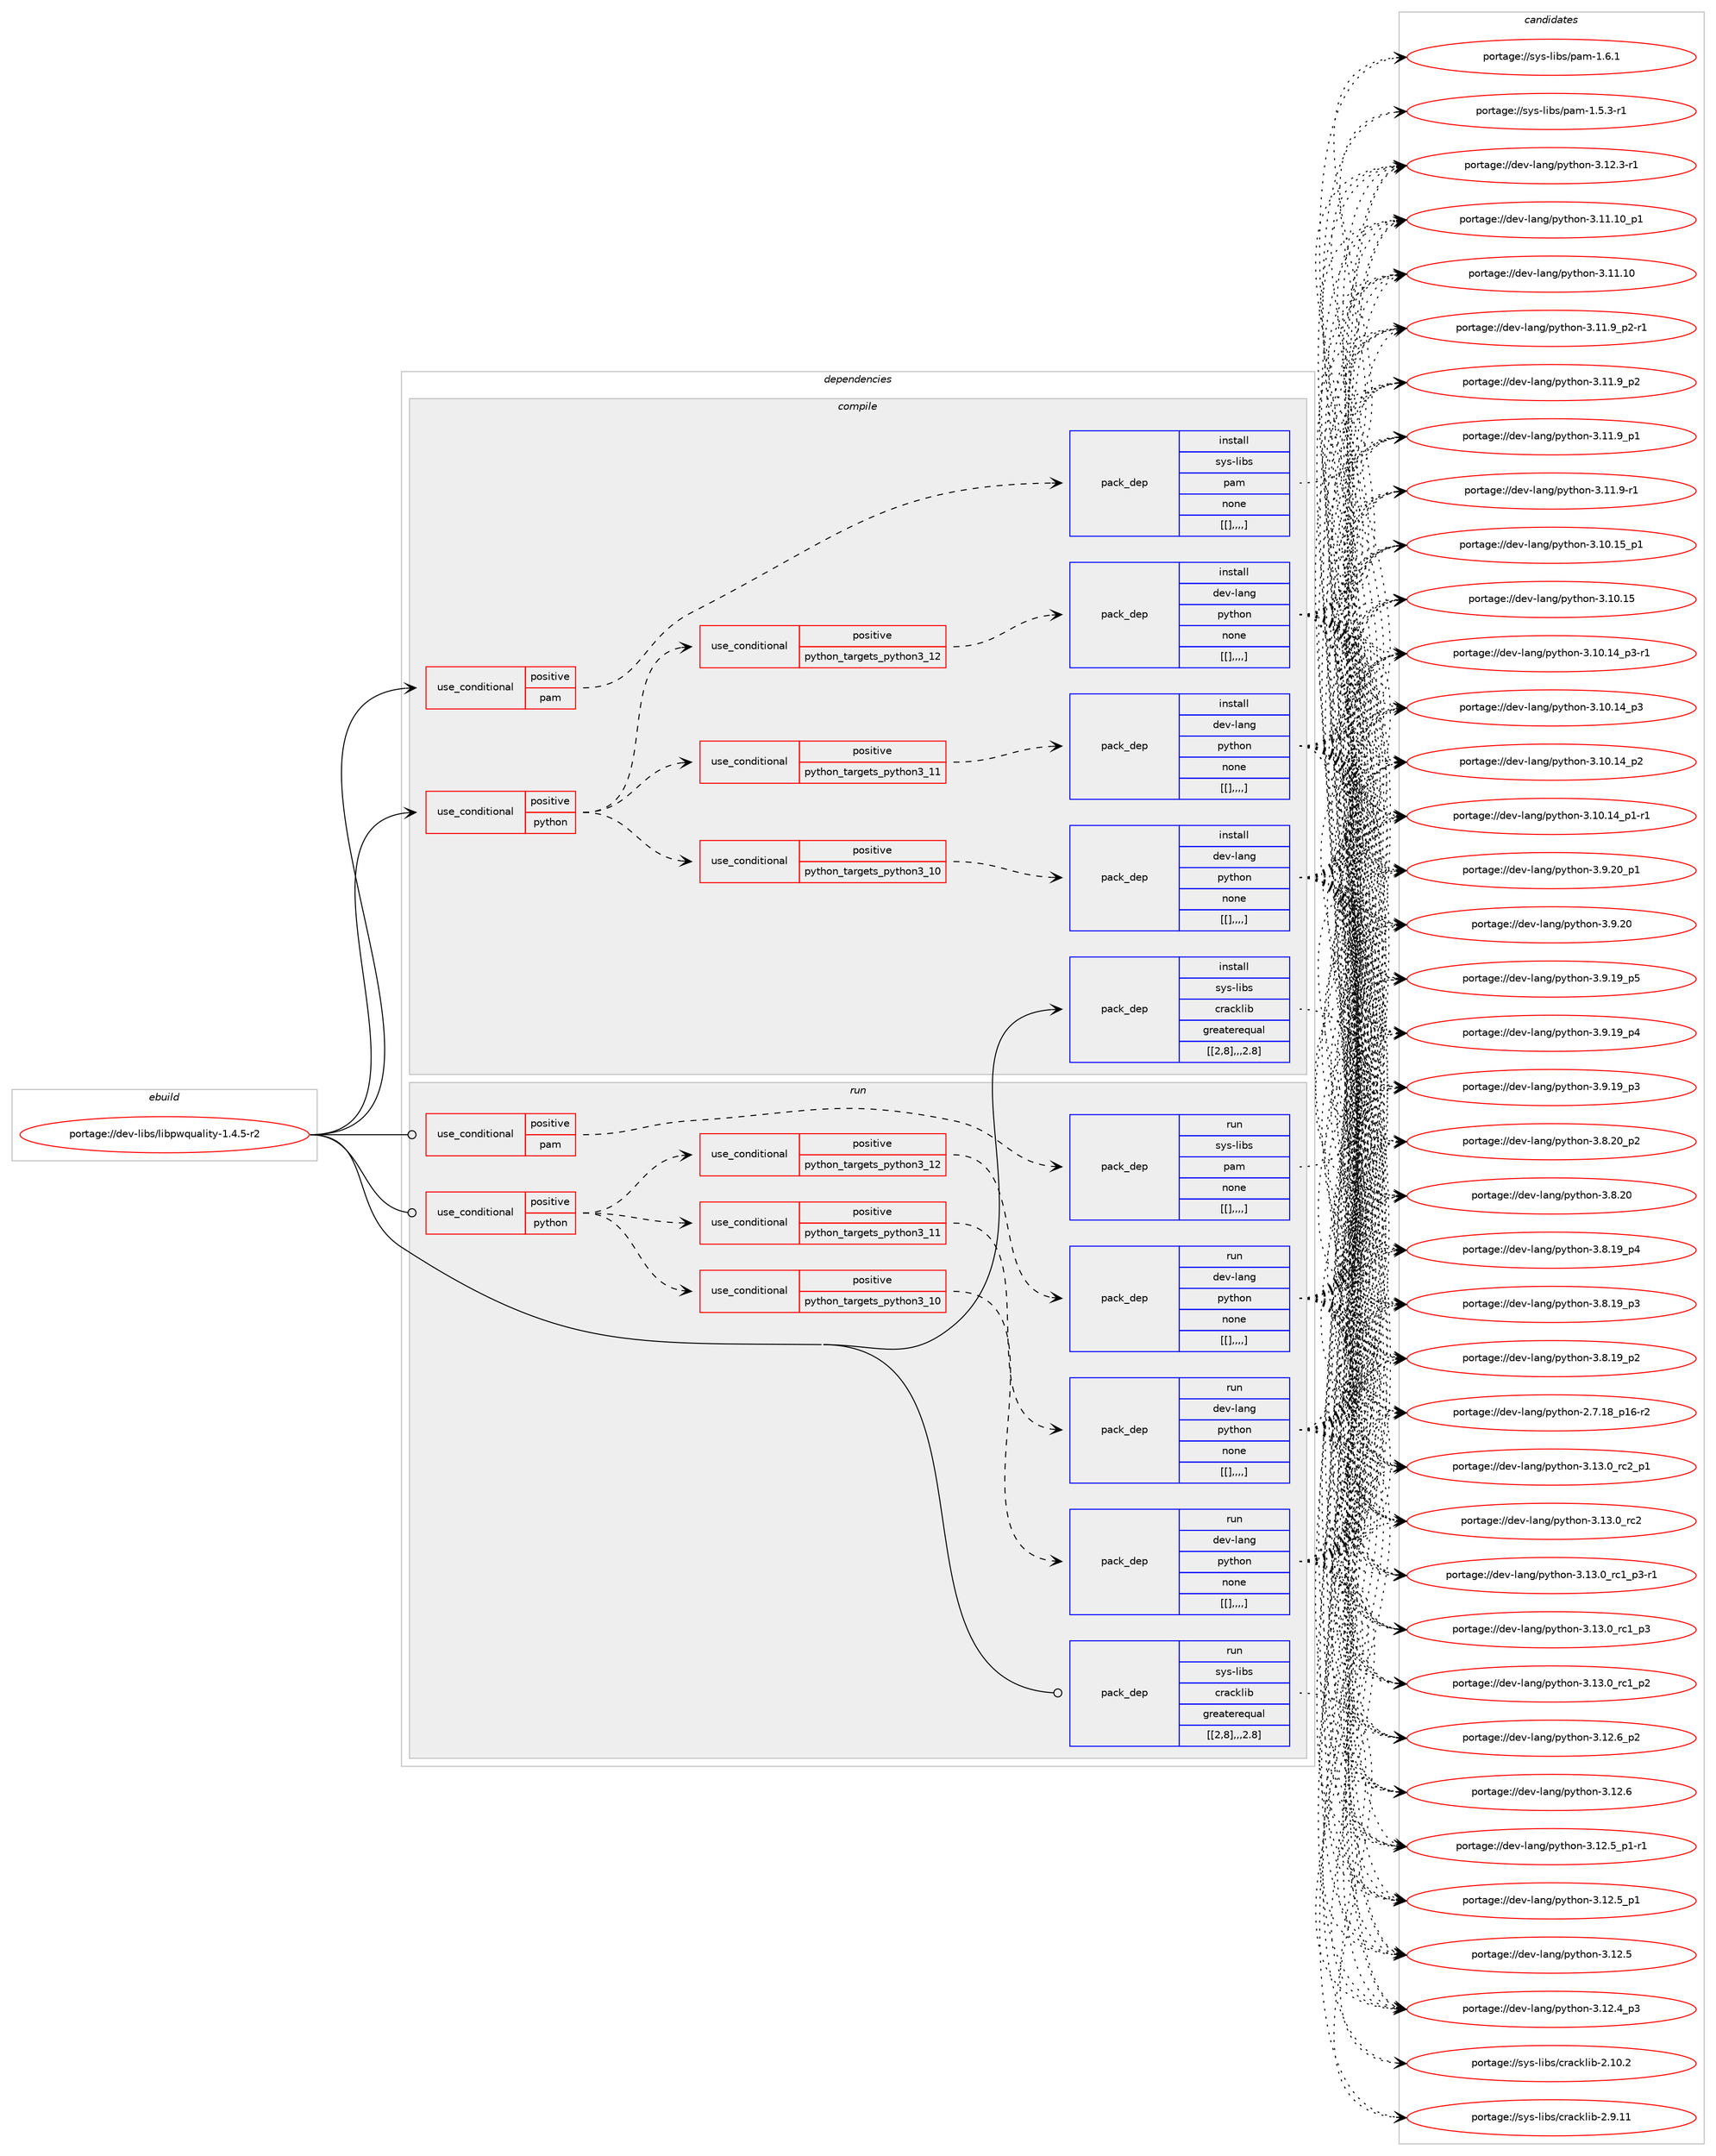 digraph prolog {

# *************
# Graph options
# *************

newrank=true;
concentrate=true;
compound=true;
graph [rankdir=LR,fontname=Helvetica,fontsize=10,ranksep=1.5];#, ranksep=2.5, nodesep=0.2];
edge  [arrowhead=vee];
node  [fontname=Helvetica,fontsize=10];

# **********
# The ebuild
# **********

subgraph cluster_leftcol {
color=gray;
label=<<i>ebuild</i>>;
id [label="portage://dev-libs/libpwquality-1.4.5-r2", color=red, width=4, href="../dev-libs/libpwquality-1.4.5-r2.svg"];
}

# ****************
# The dependencies
# ****************

subgraph cluster_midcol {
color=gray;
label=<<i>dependencies</i>>;
subgraph cluster_compile {
fillcolor="#eeeeee";
style=filled;
label=<<i>compile</i>>;
subgraph cond27988 {
dependency112258 [label=<<TABLE BORDER="0" CELLBORDER="1" CELLSPACING="0" CELLPADDING="4"><TR><TD ROWSPAN="3" CELLPADDING="10">use_conditional</TD></TR><TR><TD>positive</TD></TR><TR><TD>pam</TD></TR></TABLE>>, shape=none, color=red];
subgraph pack83110 {
dependency112259 [label=<<TABLE BORDER="0" CELLBORDER="1" CELLSPACING="0" CELLPADDING="4" WIDTH="220"><TR><TD ROWSPAN="6" CELLPADDING="30">pack_dep</TD></TR><TR><TD WIDTH="110">install</TD></TR><TR><TD>sys-libs</TD></TR><TR><TD>pam</TD></TR><TR><TD>none</TD></TR><TR><TD>[[],,,,]</TD></TR></TABLE>>, shape=none, color=blue];
}
dependency112258:e -> dependency112259:w [weight=20,style="dashed",arrowhead="vee"];
}
id:e -> dependency112258:w [weight=20,style="solid",arrowhead="vee"];
subgraph cond27989 {
dependency112260 [label=<<TABLE BORDER="0" CELLBORDER="1" CELLSPACING="0" CELLPADDING="4"><TR><TD ROWSPAN="3" CELLPADDING="10">use_conditional</TD></TR><TR><TD>positive</TD></TR><TR><TD>python</TD></TR></TABLE>>, shape=none, color=red];
subgraph cond27990 {
dependency112261 [label=<<TABLE BORDER="0" CELLBORDER="1" CELLSPACING="0" CELLPADDING="4"><TR><TD ROWSPAN="3" CELLPADDING="10">use_conditional</TD></TR><TR><TD>positive</TD></TR><TR><TD>python_targets_python3_10</TD></TR></TABLE>>, shape=none, color=red];
subgraph pack83111 {
dependency112262 [label=<<TABLE BORDER="0" CELLBORDER="1" CELLSPACING="0" CELLPADDING="4" WIDTH="220"><TR><TD ROWSPAN="6" CELLPADDING="30">pack_dep</TD></TR><TR><TD WIDTH="110">install</TD></TR><TR><TD>dev-lang</TD></TR><TR><TD>python</TD></TR><TR><TD>none</TD></TR><TR><TD>[[],,,,]</TD></TR></TABLE>>, shape=none, color=blue];
}
dependency112261:e -> dependency112262:w [weight=20,style="dashed",arrowhead="vee"];
}
dependency112260:e -> dependency112261:w [weight=20,style="dashed",arrowhead="vee"];
subgraph cond27991 {
dependency112263 [label=<<TABLE BORDER="0" CELLBORDER="1" CELLSPACING="0" CELLPADDING="4"><TR><TD ROWSPAN="3" CELLPADDING="10">use_conditional</TD></TR><TR><TD>positive</TD></TR><TR><TD>python_targets_python3_11</TD></TR></TABLE>>, shape=none, color=red];
subgraph pack83112 {
dependency112264 [label=<<TABLE BORDER="0" CELLBORDER="1" CELLSPACING="0" CELLPADDING="4" WIDTH="220"><TR><TD ROWSPAN="6" CELLPADDING="30">pack_dep</TD></TR><TR><TD WIDTH="110">install</TD></TR><TR><TD>dev-lang</TD></TR><TR><TD>python</TD></TR><TR><TD>none</TD></TR><TR><TD>[[],,,,]</TD></TR></TABLE>>, shape=none, color=blue];
}
dependency112263:e -> dependency112264:w [weight=20,style="dashed",arrowhead="vee"];
}
dependency112260:e -> dependency112263:w [weight=20,style="dashed",arrowhead="vee"];
subgraph cond27992 {
dependency112265 [label=<<TABLE BORDER="0" CELLBORDER="1" CELLSPACING="0" CELLPADDING="4"><TR><TD ROWSPAN="3" CELLPADDING="10">use_conditional</TD></TR><TR><TD>positive</TD></TR><TR><TD>python_targets_python3_12</TD></TR></TABLE>>, shape=none, color=red];
subgraph pack83113 {
dependency112266 [label=<<TABLE BORDER="0" CELLBORDER="1" CELLSPACING="0" CELLPADDING="4" WIDTH="220"><TR><TD ROWSPAN="6" CELLPADDING="30">pack_dep</TD></TR><TR><TD WIDTH="110">install</TD></TR><TR><TD>dev-lang</TD></TR><TR><TD>python</TD></TR><TR><TD>none</TD></TR><TR><TD>[[],,,,]</TD></TR></TABLE>>, shape=none, color=blue];
}
dependency112265:e -> dependency112266:w [weight=20,style="dashed",arrowhead="vee"];
}
dependency112260:e -> dependency112265:w [weight=20,style="dashed",arrowhead="vee"];
}
id:e -> dependency112260:w [weight=20,style="solid",arrowhead="vee"];
subgraph pack83114 {
dependency112267 [label=<<TABLE BORDER="0" CELLBORDER="1" CELLSPACING="0" CELLPADDING="4" WIDTH="220"><TR><TD ROWSPAN="6" CELLPADDING="30">pack_dep</TD></TR><TR><TD WIDTH="110">install</TD></TR><TR><TD>sys-libs</TD></TR><TR><TD>cracklib</TD></TR><TR><TD>greaterequal</TD></TR><TR><TD>[[2,8],,,2.8]</TD></TR></TABLE>>, shape=none, color=blue];
}
id:e -> dependency112267:w [weight=20,style="solid",arrowhead="vee"];
}
subgraph cluster_compileandrun {
fillcolor="#eeeeee";
style=filled;
label=<<i>compile and run</i>>;
}
subgraph cluster_run {
fillcolor="#eeeeee";
style=filled;
label=<<i>run</i>>;
subgraph cond27993 {
dependency112268 [label=<<TABLE BORDER="0" CELLBORDER="1" CELLSPACING="0" CELLPADDING="4"><TR><TD ROWSPAN="3" CELLPADDING="10">use_conditional</TD></TR><TR><TD>positive</TD></TR><TR><TD>pam</TD></TR></TABLE>>, shape=none, color=red];
subgraph pack83115 {
dependency112269 [label=<<TABLE BORDER="0" CELLBORDER="1" CELLSPACING="0" CELLPADDING="4" WIDTH="220"><TR><TD ROWSPAN="6" CELLPADDING="30">pack_dep</TD></TR><TR><TD WIDTH="110">run</TD></TR><TR><TD>sys-libs</TD></TR><TR><TD>pam</TD></TR><TR><TD>none</TD></TR><TR><TD>[[],,,,]</TD></TR></TABLE>>, shape=none, color=blue];
}
dependency112268:e -> dependency112269:w [weight=20,style="dashed",arrowhead="vee"];
}
id:e -> dependency112268:w [weight=20,style="solid",arrowhead="odot"];
subgraph cond27994 {
dependency112270 [label=<<TABLE BORDER="0" CELLBORDER="1" CELLSPACING="0" CELLPADDING="4"><TR><TD ROWSPAN="3" CELLPADDING="10">use_conditional</TD></TR><TR><TD>positive</TD></TR><TR><TD>python</TD></TR></TABLE>>, shape=none, color=red];
subgraph cond27995 {
dependency112271 [label=<<TABLE BORDER="0" CELLBORDER="1" CELLSPACING="0" CELLPADDING="4"><TR><TD ROWSPAN="3" CELLPADDING="10">use_conditional</TD></TR><TR><TD>positive</TD></TR><TR><TD>python_targets_python3_10</TD></TR></TABLE>>, shape=none, color=red];
subgraph pack83116 {
dependency112272 [label=<<TABLE BORDER="0" CELLBORDER="1" CELLSPACING="0" CELLPADDING="4" WIDTH="220"><TR><TD ROWSPAN="6" CELLPADDING="30">pack_dep</TD></TR><TR><TD WIDTH="110">run</TD></TR><TR><TD>dev-lang</TD></TR><TR><TD>python</TD></TR><TR><TD>none</TD></TR><TR><TD>[[],,,,]</TD></TR></TABLE>>, shape=none, color=blue];
}
dependency112271:e -> dependency112272:w [weight=20,style="dashed",arrowhead="vee"];
}
dependency112270:e -> dependency112271:w [weight=20,style="dashed",arrowhead="vee"];
subgraph cond27996 {
dependency112273 [label=<<TABLE BORDER="0" CELLBORDER="1" CELLSPACING="0" CELLPADDING="4"><TR><TD ROWSPAN="3" CELLPADDING="10">use_conditional</TD></TR><TR><TD>positive</TD></TR><TR><TD>python_targets_python3_11</TD></TR></TABLE>>, shape=none, color=red];
subgraph pack83117 {
dependency112274 [label=<<TABLE BORDER="0" CELLBORDER="1" CELLSPACING="0" CELLPADDING="4" WIDTH="220"><TR><TD ROWSPAN="6" CELLPADDING="30">pack_dep</TD></TR><TR><TD WIDTH="110">run</TD></TR><TR><TD>dev-lang</TD></TR><TR><TD>python</TD></TR><TR><TD>none</TD></TR><TR><TD>[[],,,,]</TD></TR></TABLE>>, shape=none, color=blue];
}
dependency112273:e -> dependency112274:w [weight=20,style="dashed",arrowhead="vee"];
}
dependency112270:e -> dependency112273:w [weight=20,style="dashed",arrowhead="vee"];
subgraph cond27997 {
dependency112275 [label=<<TABLE BORDER="0" CELLBORDER="1" CELLSPACING="0" CELLPADDING="4"><TR><TD ROWSPAN="3" CELLPADDING="10">use_conditional</TD></TR><TR><TD>positive</TD></TR><TR><TD>python_targets_python3_12</TD></TR></TABLE>>, shape=none, color=red];
subgraph pack83118 {
dependency112276 [label=<<TABLE BORDER="0" CELLBORDER="1" CELLSPACING="0" CELLPADDING="4" WIDTH="220"><TR><TD ROWSPAN="6" CELLPADDING="30">pack_dep</TD></TR><TR><TD WIDTH="110">run</TD></TR><TR><TD>dev-lang</TD></TR><TR><TD>python</TD></TR><TR><TD>none</TD></TR><TR><TD>[[],,,,]</TD></TR></TABLE>>, shape=none, color=blue];
}
dependency112275:e -> dependency112276:w [weight=20,style="dashed",arrowhead="vee"];
}
dependency112270:e -> dependency112275:w [weight=20,style="dashed",arrowhead="vee"];
}
id:e -> dependency112270:w [weight=20,style="solid",arrowhead="odot"];
subgraph pack83119 {
dependency112277 [label=<<TABLE BORDER="0" CELLBORDER="1" CELLSPACING="0" CELLPADDING="4" WIDTH="220"><TR><TD ROWSPAN="6" CELLPADDING="30">pack_dep</TD></TR><TR><TD WIDTH="110">run</TD></TR><TR><TD>sys-libs</TD></TR><TR><TD>cracklib</TD></TR><TR><TD>greaterequal</TD></TR><TR><TD>[[2,8],,,2.8]</TD></TR></TABLE>>, shape=none, color=blue];
}
id:e -> dependency112277:w [weight=20,style="solid",arrowhead="odot"];
}
}

# **************
# The candidates
# **************

subgraph cluster_choices {
rank=same;
color=gray;
label=<<i>candidates</i>>;

subgraph choice83110 {
color=black;
nodesep=1;
choice11512111545108105981154711297109454946544649 [label="portage://sys-libs/pam-1.6.1", color=red, width=4,href="../sys-libs/pam-1.6.1.svg"];
choice115121115451081059811547112971094549465346514511449 [label="portage://sys-libs/pam-1.5.3-r1", color=red, width=4,href="../sys-libs/pam-1.5.3-r1.svg"];
dependency112259:e -> choice11512111545108105981154711297109454946544649:w [style=dotted,weight="100"];
dependency112259:e -> choice115121115451081059811547112971094549465346514511449:w [style=dotted,weight="100"];
}
subgraph choice83111 {
color=black;
nodesep=1;
choice100101118451089711010347112121116104111110455146495146489511499509511249 [label="portage://dev-lang/python-3.13.0_rc2_p1", color=red, width=4,href="../dev-lang/python-3.13.0_rc2_p1.svg"];
choice10010111845108971101034711212111610411111045514649514648951149950 [label="portage://dev-lang/python-3.13.0_rc2", color=red, width=4,href="../dev-lang/python-3.13.0_rc2.svg"];
choice1001011184510897110103471121211161041111104551464951464895114994995112514511449 [label="portage://dev-lang/python-3.13.0_rc1_p3-r1", color=red, width=4,href="../dev-lang/python-3.13.0_rc1_p3-r1.svg"];
choice100101118451089711010347112121116104111110455146495146489511499499511251 [label="portage://dev-lang/python-3.13.0_rc1_p3", color=red, width=4,href="../dev-lang/python-3.13.0_rc1_p3.svg"];
choice100101118451089711010347112121116104111110455146495146489511499499511250 [label="portage://dev-lang/python-3.13.0_rc1_p2", color=red, width=4,href="../dev-lang/python-3.13.0_rc1_p2.svg"];
choice100101118451089711010347112121116104111110455146495046549511250 [label="portage://dev-lang/python-3.12.6_p2", color=red, width=4,href="../dev-lang/python-3.12.6_p2.svg"];
choice10010111845108971101034711212111610411111045514649504654 [label="portage://dev-lang/python-3.12.6", color=red, width=4,href="../dev-lang/python-3.12.6.svg"];
choice1001011184510897110103471121211161041111104551464950465395112494511449 [label="portage://dev-lang/python-3.12.5_p1-r1", color=red, width=4,href="../dev-lang/python-3.12.5_p1-r1.svg"];
choice100101118451089711010347112121116104111110455146495046539511249 [label="portage://dev-lang/python-3.12.5_p1", color=red, width=4,href="../dev-lang/python-3.12.5_p1.svg"];
choice10010111845108971101034711212111610411111045514649504653 [label="portage://dev-lang/python-3.12.5", color=red, width=4,href="../dev-lang/python-3.12.5.svg"];
choice100101118451089711010347112121116104111110455146495046529511251 [label="portage://dev-lang/python-3.12.4_p3", color=red, width=4,href="../dev-lang/python-3.12.4_p3.svg"];
choice100101118451089711010347112121116104111110455146495046514511449 [label="portage://dev-lang/python-3.12.3-r1", color=red, width=4,href="../dev-lang/python-3.12.3-r1.svg"];
choice10010111845108971101034711212111610411111045514649494649489511249 [label="portage://dev-lang/python-3.11.10_p1", color=red, width=4,href="../dev-lang/python-3.11.10_p1.svg"];
choice1001011184510897110103471121211161041111104551464949464948 [label="portage://dev-lang/python-3.11.10", color=red, width=4,href="../dev-lang/python-3.11.10.svg"];
choice1001011184510897110103471121211161041111104551464949465795112504511449 [label="portage://dev-lang/python-3.11.9_p2-r1", color=red, width=4,href="../dev-lang/python-3.11.9_p2-r1.svg"];
choice100101118451089711010347112121116104111110455146494946579511250 [label="portage://dev-lang/python-3.11.9_p2", color=red, width=4,href="../dev-lang/python-3.11.9_p2.svg"];
choice100101118451089711010347112121116104111110455146494946579511249 [label="portage://dev-lang/python-3.11.9_p1", color=red, width=4,href="../dev-lang/python-3.11.9_p1.svg"];
choice100101118451089711010347112121116104111110455146494946574511449 [label="portage://dev-lang/python-3.11.9-r1", color=red, width=4,href="../dev-lang/python-3.11.9-r1.svg"];
choice10010111845108971101034711212111610411111045514649484649539511249 [label="portage://dev-lang/python-3.10.15_p1", color=red, width=4,href="../dev-lang/python-3.10.15_p1.svg"];
choice1001011184510897110103471121211161041111104551464948464953 [label="portage://dev-lang/python-3.10.15", color=red, width=4,href="../dev-lang/python-3.10.15.svg"];
choice100101118451089711010347112121116104111110455146494846495295112514511449 [label="portage://dev-lang/python-3.10.14_p3-r1", color=red, width=4,href="../dev-lang/python-3.10.14_p3-r1.svg"];
choice10010111845108971101034711212111610411111045514649484649529511251 [label="portage://dev-lang/python-3.10.14_p3", color=red, width=4,href="../dev-lang/python-3.10.14_p3.svg"];
choice10010111845108971101034711212111610411111045514649484649529511250 [label="portage://dev-lang/python-3.10.14_p2", color=red, width=4,href="../dev-lang/python-3.10.14_p2.svg"];
choice100101118451089711010347112121116104111110455146494846495295112494511449 [label="portage://dev-lang/python-3.10.14_p1-r1", color=red, width=4,href="../dev-lang/python-3.10.14_p1-r1.svg"];
choice100101118451089711010347112121116104111110455146574650489511249 [label="portage://dev-lang/python-3.9.20_p1", color=red, width=4,href="../dev-lang/python-3.9.20_p1.svg"];
choice10010111845108971101034711212111610411111045514657465048 [label="portage://dev-lang/python-3.9.20", color=red, width=4,href="../dev-lang/python-3.9.20.svg"];
choice100101118451089711010347112121116104111110455146574649579511253 [label="portage://dev-lang/python-3.9.19_p5", color=red, width=4,href="../dev-lang/python-3.9.19_p5.svg"];
choice100101118451089711010347112121116104111110455146574649579511252 [label="portage://dev-lang/python-3.9.19_p4", color=red, width=4,href="../dev-lang/python-3.9.19_p4.svg"];
choice100101118451089711010347112121116104111110455146574649579511251 [label="portage://dev-lang/python-3.9.19_p3", color=red, width=4,href="../dev-lang/python-3.9.19_p3.svg"];
choice100101118451089711010347112121116104111110455146564650489511250 [label="portage://dev-lang/python-3.8.20_p2", color=red, width=4,href="../dev-lang/python-3.8.20_p2.svg"];
choice10010111845108971101034711212111610411111045514656465048 [label="portage://dev-lang/python-3.8.20", color=red, width=4,href="../dev-lang/python-3.8.20.svg"];
choice100101118451089711010347112121116104111110455146564649579511252 [label="portage://dev-lang/python-3.8.19_p4", color=red, width=4,href="../dev-lang/python-3.8.19_p4.svg"];
choice100101118451089711010347112121116104111110455146564649579511251 [label="portage://dev-lang/python-3.8.19_p3", color=red, width=4,href="../dev-lang/python-3.8.19_p3.svg"];
choice100101118451089711010347112121116104111110455146564649579511250 [label="portage://dev-lang/python-3.8.19_p2", color=red, width=4,href="../dev-lang/python-3.8.19_p2.svg"];
choice100101118451089711010347112121116104111110455046554649569511249544511450 [label="portage://dev-lang/python-2.7.18_p16-r2", color=red, width=4,href="../dev-lang/python-2.7.18_p16-r2.svg"];
dependency112262:e -> choice100101118451089711010347112121116104111110455146495146489511499509511249:w [style=dotted,weight="100"];
dependency112262:e -> choice10010111845108971101034711212111610411111045514649514648951149950:w [style=dotted,weight="100"];
dependency112262:e -> choice1001011184510897110103471121211161041111104551464951464895114994995112514511449:w [style=dotted,weight="100"];
dependency112262:e -> choice100101118451089711010347112121116104111110455146495146489511499499511251:w [style=dotted,weight="100"];
dependency112262:e -> choice100101118451089711010347112121116104111110455146495146489511499499511250:w [style=dotted,weight="100"];
dependency112262:e -> choice100101118451089711010347112121116104111110455146495046549511250:w [style=dotted,weight="100"];
dependency112262:e -> choice10010111845108971101034711212111610411111045514649504654:w [style=dotted,weight="100"];
dependency112262:e -> choice1001011184510897110103471121211161041111104551464950465395112494511449:w [style=dotted,weight="100"];
dependency112262:e -> choice100101118451089711010347112121116104111110455146495046539511249:w [style=dotted,weight="100"];
dependency112262:e -> choice10010111845108971101034711212111610411111045514649504653:w [style=dotted,weight="100"];
dependency112262:e -> choice100101118451089711010347112121116104111110455146495046529511251:w [style=dotted,weight="100"];
dependency112262:e -> choice100101118451089711010347112121116104111110455146495046514511449:w [style=dotted,weight="100"];
dependency112262:e -> choice10010111845108971101034711212111610411111045514649494649489511249:w [style=dotted,weight="100"];
dependency112262:e -> choice1001011184510897110103471121211161041111104551464949464948:w [style=dotted,weight="100"];
dependency112262:e -> choice1001011184510897110103471121211161041111104551464949465795112504511449:w [style=dotted,weight="100"];
dependency112262:e -> choice100101118451089711010347112121116104111110455146494946579511250:w [style=dotted,weight="100"];
dependency112262:e -> choice100101118451089711010347112121116104111110455146494946579511249:w [style=dotted,weight="100"];
dependency112262:e -> choice100101118451089711010347112121116104111110455146494946574511449:w [style=dotted,weight="100"];
dependency112262:e -> choice10010111845108971101034711212111610411111045514649484649539511249:w [style=dotted,weight="100"];
dependency112262:e -> choice1001011184510897110103471121211161041111104551464948464953:w [style=dotted,weight="100"];
dependency112262:e -> choice100101118451089711010347112121116104111110455146494846495295112514511449:w [style=dotted,weight="100"];
dependency112262:e -> choice10010111845108971101034711212111610411111045514649484649529511251:w [style=dotted,weight="100"];
dependency112262:e -> choice10010111845108971101034711212111610411111045514649484649529511250:w [style=dotted,weight="100"];
dependency112262:e -> choice100101118451089711010347112121116104111110455146494846495295112494511449:w [style=dotted,weight="100"];
dependency112262:e -> choice100101118451089711010347112121116104111110455146574650489511249:w [style=dotted,weight="100"];
dependency112262:e -> choice10010111845108971101034711212111610411111045514657465048:w [style=dotted,weight="100"];
dependency112262:e -> choice100101118451089711010347112121116104111110455146574649579511253:w [style=dotted,weight="100"];
dependency112262:e -> choice100101118451089711010347112121116104111110455146574649579511252:w [style=dotted,weight="100"];
dependency112262:e -> choice100101118451089711010347112121116104111110455146574649579511251:w [style=dotted,weight="100"];
dependency112262:e -> choice100101118451089711010347112121116104111110455146564650489511250:w [style=dotted,weight="100"];
dependency112262:e -> choice10010111845108971101034711212111610411111045514656465048:w [style=dotted,weight="100"];
dependency112262:e -> choice100101118451089711010347112121116104111110455146564649579511252:w [style=dotted,weight="100"];
dependency112262:e -> choice100101118451089711010347112121116104111110455146564649579511251:w [style=dotted,weight="100"];
dependency112262:e -> choice100101118451089711010347112121116104111110455146564649579511250:w [style=dotted,weight="100"];
dependency112262:e -> choice100101118451089711010347112121116104111110455046554649569511249544511450:w [style=dotted,weight="100"];
}
subgraph choice83112 {
color=black;
nodesep=1;
choice100101118451089711010347112121116104111110455146495146489511499509511249 [label="portage://dev-lang/python-3.13.0_rc2_p1", color=red, width=4,href="../dev-lang/python-3.13.0_rc2_p1.svg"];
choice10010111845108971101034711212111610411111045514649514648951149950 [label="portage://dev-lang/python-3.13.0_rc2", color=red, width=4,href="../dev-lang/python-3.13.0_rc2.svg"];
choice1001011184510897110103471121211161041111104551464951464895114994995112514511449 [label="portage://dev-lang/python-3.13.0_rc1_p3-r1", color=red, width=4,href="../dev-lang/python-3.13.0_rc1_p3-r1.svg"];
choice100101118451089711010347112121116104111110455146495146489511499499511251 [label="portage://dev-lang/python-3.13.0_rc1_p3", color=red, width=4,href="../dev-lang/python-3.13.0_rc1_p3.svg"];
choice100101118451089711010347112121116104111110455146495146489511499499511250 [label="portage://dev-lang/python-3.13.0_rc1_p2", color=red, width=4,href="../dev-lang/python-3.13.0_rc1_p2.svg"];
choice100101118451089711010347112121116104111110455146495046549511250 [label="portage://dev-lang/python-3.12.6_p2", color=red, width=4,href="../dev-lang/python-3.12.6_p2.svg"];
choice10010111845108971101034711212111610411111045514649504654 [label="portage://dev-lang/python-3.12.6", color=red, width=4,href="../dev-lang/python-3.12.6.svg"];
choice1001011184510897110103471121211161041111104551464950465395112494511449 [label="portage://dev-lang/python-3.12.5_p1-r1", color=red, width=4,href="../dev-lang/python-3.12.5_p1-r1.svg"];
choice100101118451089711010347112121116104111110455146495046539511249 [label="portage://dev-lang/python-3.12.5_p1", color=red, width=4,href="../dev-lang/python-3.12.5_p1.svg"];
choice10010111845108971101034711212111610411111045514649504653 [label="portage://dev-lang/python-3.12.5", color=red, width=4,href="../dev-lang/python-3.12.5.svg"];
choice100101118451089711010347112121116104111110455146495046529511251 [label="portage://dev-lang/python-3.12.4_p3", color=red, width=4,href="../dev-lang/python-3.12.4_p3.svg"];
choice100101118451089711010347112121116104111110455146495046514511449 [label="portage://dev-lang/python-3.12.3-r1", color=red, width=4,href="../dev-lang/python-3.12.3-r1.svg"];
choice10010111845108971101034711212111610411111045514649494649489511249 [label="portage://dev-lang/python-3.11.10_p1", color=red, width=4,href="../dev-lang/python-3.11.10_p1.svg"];
choice1001011184510897110103471121211161041111104551464949464948 [label="portage://dev-lang/python-3.11.10", color=red, width=4,href="../dev-lang/python-3.11.10.svg"];
choice1001011184510897110103471121211161041111104551464949465795112504511449 [label="portage://dev-lang/python-3.11.9_p2-r1", color=red, width=4,href="../dev-lang/python-3.11.9_p2-r1.svg"];
choice100101118451089711010347112121116104111110455146494946579511250 [label="portage://dev-lang/python-3.11.9_p2", color=red, width=4,href="../dev-lang/python-3.11.9_p2.svg"];
choice100101118451089711010347112121116104111110455146494946579511249 [label="portage://dev-lang/python-3.11.9_p1", color=red, width=4,href="../dev-lang/python-3.11.9_p1.svg"];
choice100101118451089711010347112121116104111110455146494946574511449 [label="portage://dev-lang/python-3.11.9-r1", color=red, width=4,href="../dev-lang/python-3.11.9-r1.svg"];
choice10010111845108971101034711212111610411111045514649484649539511249 [label="portage://dev-lang/python-3.10.15_p1", color=red, width=4,href="../dev-lang/python-3.10.15_p1.svg"];
choice1001011184510897110103471121211161041111104551464948464953 [label="portage://dev-lang/python-3.10.15", color=red, width=4,href="../dev-lang/python-3.10.15.svg"];
choice100101118451089711010347112121116104111110455146494846495295112514511449 [label="portage://dev-lang/python-3.10.14_p3-r1", color=red, width=4,href="../dev-lang/python-3.10.14_p3-r1.svg"];
choice10010111845108971101034711212111610411111045514649484649529511251 [label="portage://dev-lang/python-3.10.14_p3", color=red, width=4,href="../dev-lang/python-3.10.14_p3.svg"];
choice10010111845108971101034711212111610411111045514649484649529511250 [label="portage://dev-lang/python-3.10.14_p2", color=red, width=4,href="../dev-lang/python-3.10.14_p2.svg"];
choice100101118451089711010347112121116104111110455146494846495295112494511449 [label="portage://dev-lang/python-3.10.14_p1-r1", color=red, width=4,href="../dev-lang/python-3.10.14_p1-r1.svg"];
choice100101118451089711010347112121116104111110455146574650489511249 [label="portage://dev-lang/python-3.9.20_p1", color=red, width=4,href="../dev-lang/python-3.9.20_p1.svg"];
choice10010111845108971101034711212111610411111045514657465048 [label="portage://dev-lang/python-3.9.20", color=red, width=4,href="../dev-lang/python-3.9.20.svg"];
choice100101118451089711010347112121116104111110455146574649579511253 [label="portage://dev-lang/python-3.9.19_p5", color=red, width=4,href="../dev-lang/python-3.9.19_p5.svg"];
choice100101118451089711010347112121116104111110455146574649579511252 [label="portage://dev-lang/python-3.9.19_p4", color=red, width=4,href="../dev-lang/python-3.9.19_p4.svg"];
choice100101118451089711010347112121116104111110455146574649579511251 [label="portage://dev-lang/python-3.9.19_p3", color=red, width=4,href="../dev-lang/python-3.9.19_p3.svg"];
choice100101118451089711010347112121116104111110455146564650489511250 [label="portage://dev-lang/python-3.8.20_p2", color=red, width=4,href="../dev-lang/python-3.8.20_p2.svg"];
choice10010111845108971101034711212111610411111045514656465048 [label="portage://dev-lang/python-3.8.20", color=red, width=4,href="../dev-lang/python-3.8.20.svg"];
choice100101118451089711010347112121116104111110455146564649579511252 [label="portage://dev-lang/python-3.8.19_p4", color=red, width=4,href="../dev-lang/python-3.8.19_p4.svg"];
choice100101118451089711010347112121116104111110455146564649579511251 [label="portage://dev-lang/python-3.8.19_p3", color=red, width=4,href="../dev-lang/python-3.8.19_p3.svg"];
choice100101118451089711010347112121116104111110455146564649579511250 [label="portage://dev-lang/python-3.8.19_p2", color=red, width=4,href="../dev-lang/python-3.8.19_p2.svg"];
choice100101118451089711010347112121116104111110455046554649569511249544511450 [label="portage://dev-lang/python-2.7.18_p16-r2", color=red, width=4,href="../dev-lang/python-2.7.18_p16-r2.svg"];
dependency112264:e -> choice100101118451089711010347112121116104111110455146495146489511499509511249:w [style=dotted,weight="100"];
dependency112264:e -> choice10010111845108971101034711212111610411111045514649514648951149950:w [style=dotted,weight="100"];
dependency112264:e -> choice1001011184510897110103471121211161041111104551464951464895114994995112514511449:w [style=dotted,weight="100"];
dependency112264:e -> choice100101118451089711010347112121116104111110455146495146489511499499511251:w [style=dotted,weight="100"];
dependency112264:e -> choice100101118451089711010347112121116104111110455146495146489511499499511250:w [style=dotted,weight="100"];
dependency112264:e -> choice100101118451089711010347112121116104111110455146495046549511250:w [style=dotted,weight="100"];
dependency112264:e -> choice10010111845108971101034711212111610411111045514649504654:w [style=dotted,weight="100"];
dependency112264:e -> choice1001011184510897110103471121211161041111104551464950465395112494511449:w [style=dotted,weight="100"];
dependency112264:e -> choice100101118451089711010347112121116104111110455146495046539511249:w [style=dotted,weight="100"];
dependency112264:e -> choice10010111845108971101034711212111610411111045514649504653:w [style=dotted,weight="100"];
dependency112264:e -> choice100101118451089711010347112121116104111110455146495046529511251:w [style=dotted,weight="100"];
dependency112264:e -> choice100101118451089711010347112121116104111110455146495046514511449:w [style=dotted,weight="100"];
dependency112264:e -> choice10010111845108971101034711212111610411111045514649494649489511249:w [style=dotted,weight="100"];
dependency112264:e -> choice1001011184510897110103471121211161041111104551464949464948:w [style=dotted,weight="100"];
dependency112264:e -> choice1001011184510897110103471121211161041111104551464949465795112504511449:w [style=dotted,weight="100"];
dependency112264:e -> choice100101118451089711010347112121116104111110455146494946579511250:w [style=dotted,weight="100"];
dependency112264:e -> choice100101118451089711010347112121116104111110455146494946579511249:w [style=dotted,weight="100"];
dependency112264:e -> choice100101118451089711010347112121116104111110455146494946574511449:w [style=dotted,weight="100"];
dependency112264:e -> choice10010111845108971101034711212111610411111045514649484649539511249:w [style=dotted,weight="100"];
dependency112264:e -> choice1001011184510897110103471121211161041111104551464948464953:w [style=dotted,weight="100"];
dependency112264:e -> choice100101118451089711010347112121116104111110455146494846495295112514511449:w [style=dotted,weight="100"];
dependency112264:e -> choice10010111845108971101034711212111610411111045514649484649529511251:w [style=dotted,weight="100"];
dependency112264:e -> choice10010111845108971101034711212111610411111045514649484649529511250:w [style=dotted,weight="100"];
dependency112264:e -> choice100101118451089711010347112121116104111110455146494846495295112494511449:w [style=dotted,weight="100"];
dependency112264:e -> choice100101118451089711010347112121116104111110455146574650489511249:w [style=dotted,weight="100"];
dependency112264:e -> choice10010111845108971101034711212111610411111045514657465048:w [style=dotted,weight="100"];
dependency112264:e -> choice100101118451089711010347112121116104111110455146574649579511253:w [style=dotted,weight="100"];
dependency112264:e -> choice100101118451089711010347112121116104111110455146574649579511252:w [style=dotted,weight="100"];
dependency112264:e -> choice100101118451089711010347112121116104111110455146574649579511251:w [style=dotted,weight="100"];
dependency112264:e -> choice100101118451089711010347112121116104111110455146564650489511250:w [style=dotted,weight="100"];
dependency112264:e -> choice10010111845108971101034711212111610411111045514656465048:w [style=dotted,weight="100"];
dependency112264:e -> choice100101118451089711010347112121116104111110455146564649579511252:w [style=dotted,weight="100"];
dependency112264:e -> choice100101118451089711010347112121116104111110455146564649579511251:w [style=dotted,weight="100"];
dependency112264:e -> choice100101118451089711010347112121116104111110455146564649579511250:w [style=dotted,weight="100"];
dependency112264:e -> choice100101118451089711010347112121116104111110455046554649569511249544511450:w [style=dotted,weight="100"];
}
subgraph choice83113 {
color=black;
nodesep=1;
choice100101118451089711010347112121116104111110455146495146489511499509511249 [label="portage://dev-lang/python-3.13.0_rc2_p1", color=red, width=4,href="../dev-lang/python-3.13.0_rc2_p1.svg"];
choice10010111845108971101034711212111610411111045514649514648951149950 [label="portage://dev-lang/python-3.13.0_rc2", color=red, width=4,href="../dev-lang/python-3.13.0_rc2.svg"];
choice1001011184510897110103471121211161041111104551464951464895114994995112514511449 [label="portage://dev-lang/python-3.13.0_rc1_p3-r1", color=red, width=4,href="../dev-lang/python-3.13.0_rc1_p3-r1.svg"];
choice100101118451089711010347112121116104111110455146495146489511499499511251 [label="portage://dev-lang/python-3.13.0_rc1_p3", color=red, width=4,href="../dev-lang/python-3.13.0_rc1_p3.svg"];
choice100101118451089711010347112121116104111110455146495146489511499499511250 [label="portage://dev-lang/python-3.13.0_rc1_p2", color=red, width=4,href="../dev-lang/python-3.13.0_rc1_p2.svg"];
choice100101118451089711010347112121116104111110455146495046549511250 [label="portage://dev-lang/python-3.12.6_p2", color=red, width=4,href="../dev-lang/python-3.12.6_p2.svg"];
choice10010111845108971101034711212111610411111045514649504654 [label="portage://dev-lang/python-3.12.6", color=red, width=4,href="../dev-lang/python-3.12.6.svg"];
choice1001011184510897110103471121211161041111104551464950465395112494511449 [label="portage://dev-lang/python-3.12.5_p1-r1", color=red, width=4,href="../dev-lang/python-3.12.5_p1-r1.svg"];
choice100101118451089711010347112121116104111110455146495046539511249 [label="portage://dev-lang/python-3.12.5_p1", color=red, width=4,href="../dev-lang/python-3.12.5_p1.svg"];
choice10010111845108971101034711212111610411111045514649504653 [label="portage://dev-lang/python-3.12.5", color=red, width=4,href="../dev-lang/python-3.12.5.svg"];
choice100101118451089711010347112121116104111110455146495046529511251 [label="portage://dev-lang/python-3.12.4_p3", color=red, width=4,href="../dev-lang/python-3.12.4_p3.svg"];
choice100101118451089711010347112121116104111110455146495046514511449 [label="portage://dev-lang/python-3.12.3-r1", color=red, width=4,href="../dev-lang/python-3.12.3-r1.svg"];
choice10010111845108971101034711212111610411111045514649494649489511249 [label="portage://dev-lang/python-3.11.10_p1", color=red, width=4,href="../dev-lang/python-3.11.10_p1.svg"];
choice1001011184510897110103471121211161041111104551464949464948 [label="portage://dev-lang/python-3.11.10", color=red, width=4,href="../dev-lang/python-3.11.10.svg"];
choice1001011184510897110103471121211161041111104551464949465795112504511449 [label="portage://dev-lang/python-3.11.9_p2-r1", color=red, width=4,href="../dev-lang/python-3.11.9_p2-r1.svg"];
choice100101118451089711010347112121116104111110455146494946579511250 [label="portage://dev-lang/python-3.11.9_p2", color=red, width=4,href="../dev-lang/python-3.11.9_p2.svg"];
choice100101118451089711010347112121116104111110455146494946579511249 [label="portage://dev-lang/python-3.11.9_p1", color=red, width=4,href="../dev-lang/python-3.11.9_p1.svg"];
choice100101118451089711010347112121116104111110455146494946574511449 [label="portage://dev-lang/python-3.11.9-r1", color=red, width=4,href="../dev-lang/python-3.11.9-r1.svg"];
choice10010111845108971101034711212111610411111045514649484649539511249 [label="portage://dev-lang/python-3.10.15_p1", color=red, width=4,href="../dev-lang/python-3.10.15_p1.svg"];
choice1001011184510897110103471121211161041111104551464948464953 [label="portage://dev-lang/python-3.10.15", color=red, width=4,href="../dev-lang/python-3.10.15.svg"];
choice100101118451089711010347112121116104111110455146494846495295112514511449 [label="portage://dev-lang/python-3.10.14_p3-r1", color=red, width=4,href="../dev-lang/python-3.10.14_p3-r1.svg"];
choice10010111845108971101034711212111610411111045514649484649529511251 [label="portage://dev-lang/python-3.10.14_p3", color=red, width=4,href="../dev-lang/python-3.10.14_p3.svg"];
choice10010111845108971101034711212111610411111045514649484649529511250 [label="portage://dev-lang/python-3.10.14_p2", color=red, width=4,href="../dev-lang/python-3.10.14_p2.svg"];
choice100101118451089711010347112121116104111110455146494846495295112494511449 [label="portage://dev-lang/python-3.10.14_p1-r1", color=red, width=4,href="../dev-lang/python-3.10.14_p1-r1.svg"];
choice100101118451089711010347112121116104111110455146574650489511249 [label="portage://dev-lang/python-3.9.20_p1", color=red, width=4,href="../dev-lang/python-3.9.20_p1.svg"];
choice10010111845108971101034711212111610411111045514657465048 [label="portage://dev-lang/python-3.9.20", color=red, width=4,href="../dev-lang/python-3.9.20.svg"];
choice100101118451089711010347112121116104111110455146574649579511253 [label="portage://dev-lang/python-3.9.19_p5", color=red, width=4,href="../dev-lang/python-3.9.19_p5.svg"];
choice100101118451089711010347112121116104111110455146574649579511252 [label="portage://dev-lang/python-3.9.19_p4", color=red, width=4,href="../dev-lang/python-3.9.19_p4.svg"];
choice100101118451089711010347112121116104111110455146574649579511251 [label="portage://dev-lang/python-3.9.19_p3", color=red, width=4,href="../dev-lang/python-3.9.19_p3.svg"];
choice100101118451089711010347112121116104111110455146564650489511250 [label="portage://dev-lang/python-3.8.20_p2", color=red, width=4,href="../dev-lang/python-3.8.20_p2.svg"];
choice10010111845108971101034711212111610411111045514656465048 [label="portage://dev-lang/python-3.8.20", color=red, width=4,href="../dev-lang/python-3.8.20.svg"];
choice100101118451089711010347112121116104111110455146564649579511252 [label="portage://dev-lang/python-3.8.19_p4", color=red, width=4,href="../dev-lang/python-3.8.19_p4.svg"];
choice100101118451089711010347112121116104111110455146564649579511251 [label="portage://dev-lang/python-3.8.19_p3", color=red, width=4,href="../dev-lang/python-3.8.19_p3.svg"];
choice100101118451089711010347112121116104111110455146564649579511250 [label="portage://dev-lang/python-3.8.19_p2", color=red, width=4,href="../dev-lang/python-3.8.19_p2.svg"];
choice100101118451089711010347112121116104111110455046554649569511249544511450 [label="portage://dev-lang/python-2.7.18_p16-r2", color=red, width=4,href="../dev-lang/python-2.7.18_p16-r2.svg"];
dependency112266:e -> choice100101118451089711010347112121116104111110455146495146489511499509511249:w [style=dotted,weight="100"];
dependency112266:e -> choice10010111845108971101034711212111610411111045514649514648951149950:w [style=dotted,weight="100"];
dependency112266:e -> choice1001011184510897110103471121211161041111104551464951464895114994995112514511449:w [style=dotted,weight="100"];
dependency112266:e -> choice100101118451089711010347112121116104111110455146495146489511499499511251:w [style=dotted,weight="100"];
dependency112266:e -> choice100101118451089711010347112121116104111110455146495146489511499499511250:w [style=dotted,weight="100"];
dependency112266:e -> choice100101118451089711010347112121116104111110455146495046549511250:w [style=dotted,weight="100"];
dependency112266:e -> choice10010111845108971101034711212111610411111045514649504654:w [style=dotted,weight="100"];
dependency112266:e -> choice1001011184510897110103471121211161041111104551464950465395112494511449:w [style=dotted,weight="100"];
dependency112266:e -> choice100101118451089711010347112121116104111110455146495046539511249:w [style=dotted,weight="100"];
dependency112266:e -> choice10010111845108971101034711212111610411111045514649504653:w [style=dotted,weight="100"];
dependency112266:e -> choice100101118451089711010347112121116104111110455146495046529511251:w [style=dotted,weight="100"];
dependency112266:e -> choice100101118451089711010347112121116104111110455146495046514511449:w [style=dotted,weight="100"];
dependency112266:e -> choice10010111845108971101034711212111610411111045514649494649489511249:w [style=dotted,weight="100"];
dependency112266:e -> choice1001011184510897110103471121211161041111104551464949464948:w [style=dotted,weight="100"];
dependency112266:e -> choice1001011184510897110103471121211161041111104551464949465795112504511449:w [style=dotted,weight="100"];
dependency112266:e -> choice100101118451089711010347112121116104111110455146494946579511250:w [style=dotted,weight="100"];
dependency112266:e -> choice100101118451089711010347112121116104111110455146494946579511249:w [style=dotted,weight="100"];
dependency112266:e -> choice100101118451089711010347112121116104111110455146494946574511449:w [style=dotted,weight="100"];
dependency112266:e -> choice10010111845108971101034711212111610411111045514649484649539511249:w [style=dotted,weight="100"];
dependency112266:e -> choice1001011184510897110103471121211161041111104551464948464953:w [style=dotted,weight="100"];
dependency112266:e -> choice100101118451089711010347112121116104111110455146494846495295112514511449:w [style=dotted,weight="100"];
dependency112266:e -> choice10010111845108971101034711212111610411111045514649484649529511251:w [style=dotted,weight="100"];
dependency112266:e -> choice10010111845108971101034711212111610411111045514649484649529511250:w [style=dotted,weight="100"];
dependency112266:e -> choice100101118451089711010347112121116104111110455146494846495295112494511449:w [style=dotted,weight="100"];
dependency112266:e -> choice100101118451089711010347112121116104111110455146574650489511249:w [style=dotted,weight="100"];
dependency112266:e -> choice10010111845108971101034711212111610411111045514657465048:w [style=dotted,weight="100"];
dependency112266:e -> choice100101118451089711010347112121116104111110455146574649579511253:w [style=dotted,weight="100"];
dependency112266:e -> choice100101118451089711010347112121116104111110455146574649579511252:w [style=dotted,weight="100"];
dependency112266:e -> choice100101118451089711010347112121116104111110455146574649579511251:w [style=dotted,weight="100"];
dependency112266:e -> choice100101118451089711010347112121116104111110455146564650489511250:w [style=dotted,weight="100"];
dependency112266:e -> choice10010111845108971101034711212111610411111045514656465048:w [style=dotted,weight="100"];
dependency112266:e -> choice100101118451089711010347112121116104111110455146564649579511252:w [style=dotted,weight="100"];
dependency112266:e -> choice100101118451089711010347112121116104111110455146564649579511251:w [style=dotted,weight="100"];
dependency112266:e -> choice100101118451089711010347112121116104111110455146564649579511250:w [style=dotted,weight="100"];
dependency112266:e -> choice100101118451089711010347112121116104111110455046554649569511249544511450:w [style=dotted,weight="100"];
}
subgraph choice83114 {
color=black;
nodesep=1;
choice1151211154510810598115479911497991071081059845504649484650 [label="portage://sys-libs/cracklib-2.10.2", color=red, width=4,href="../sys-libs/cracklib-2.10.2.svg"];
choice1151211154510810598115479911497991071081059845504657464949 [label="portage://sys-libs/cracklib-2.9.11", color=red, width=4,href="../sys-libs/cracklib-2.9.11.svg"];
dependency112267:e -> choice1151211154510810598115479911497991071081059845504649484650:w [style=dotted,weight="100"];
dependency112267:e -> choice1151211154510810598115479911497991071081059845504657464949:w [style=dotted,weight="100"];
}
subgraph choice83115 {
color=black;
nodesep=1;
choice11512111545108105981154711297109454946544649 [label="portage://sys-libs/pam-1.6.1", color=red, width=4,href="../sys-libs/pam-1.6.1.svg"];
choice115121115451081059811547112971094549465346514511449 [label="portage://sys-libs/pam-1.5.3-r1", color=red, width=4,href="../sys-libs/pam-1.5.3-r1.svg"];
dependency112269:e -> choice11512111545108105981154711297109454946544649:w [style=dotted,weight="100"];
dependency112269:e -> choice115121115451081059811547112971094549465346514511449:w [style=dotted,weight="100"];
}
subgraph choice83116 {
color=black;
nodesep=1;
choice100101118451089711010347112121116104111110455146495146489511499509511249 [label="portage://dev-lang/python-3.13.0_rc2_p1", color=red, width=4,href="../dev-lang/python-3.13.0_rc2_p1.svg"];
choice10010111845108971101034711212111610411111045514649514648951149950 [label="portage://dev-lang/python-3.13.0_rc2", color=red, width=4,href="../dev-lang/python-3.13.0_rc2.svg"];
choice1001011184510897110103471121211161041111104551464951464895114994995112514511449 [label="portage://dev-lang/python-3.13.0_rc1_p3-r1", color=red, width=4,href="../dev-lang/python-3.13.0_rc1_p3-r1.svg"];
choice100101118451089711010347112121116104111110455146495146489511499499511251 [label="portage://dev-lang/python-3.13.0_rc1_p3", color=red, width=4,href="../dev-lang/python-3.13.0_rc1_p3.svg"];
choice100101118451089711010347112121116104111110455146495146489511499499511250 [label="portage://dev-lang/python-3.13.0_rc1_p2", color=red, width=4,href="../dev-lang/python-3.13.0_rc1_p2.svg"];
choice100101118451089711010347112121116104111110455146495046549511250 [label="portage://dev-lang/python-3.12.6_p2", color=red, width=4,href="../dev-lang/python-3.12.6_p2.svg"];
choice10010111845108971101034711212111610411111045514649504654 [label="portage://dev-lang/python-3.12.6", color=red, width=4,href="../dev-lang/python-3.12.6.svg"];
choice1001011184510897110103471121211161041111104551464950465395112494511449 [label="portage://dev-lang/python-3.12.5_p1-r1", color=red, width=4,href="../dev-lang/python-3.12.5_p1-r1.svg"];
choice100101118451089711010347112121116104111110455146495046539511249 [label="portage://dev-lang/python-3.12.5_p1", color=red, width=4,href="../dev-lang/python-3.12.5_p1.svg"];
choice10010111845108971101034711212111610411111045514649504653 [label="portage://dev-lang/python-3.12.5", color=red, width=4,href="../dev-lang/python-3.12.5.svg"];
choice100101118451089711010347112121116104111110455146495046529511251 [label="portage://dev-lang/python-3.12.4_p3", color=red, width=4,href="../dev-lang/python-3.12.4_p3.svg"];
choice100101118451089711010347112121116104111110455146495046514511449 [label="portage://dev-lang/python-3.12.3-r1", color=red, width=4,href="../dev-lang/python-3.12.3-r1.svg"];
choice10010111845108971101034711212111610411111045514649494649489511249 [label="portage://dev-lang/python-3.11.10_p1", color=red, width=4,href="../dev-lang/python-3.11.10_p1.svg"];
choice1001011184510897110103471121211161041111104551464949464948 [label="portage://dev-lang/python-3.11.10", color=red, width=4,href="../dev-lang/python-3.11.10.svg"];
choice1001011184510897110103471121211161041111104551464949465795112504511449 [label="portage://dev-lang/python-3.11.9_p2-r1", color=red, width=4,href="../dev-lang/python-3.11.9_p2-r1.svg"];
choice100101118451089711010347112121116104111110455146494946579511250 [label="portage://dev-lang/python-3.11.9_p2", color=red, width=4,href="../dev-lang/python-3.11.9_p2.svg"];
choice100101118451089711010347112121116104111110455146494946579511249 [label="portage://dev-lang/python-3.11.9_p1", color=red, width=4,href="../dev-lang/python-3.11.9_p1.svg"];
choice100101118451089711010347112121116104111110455146494946574511449 [label="portage://dev-lang/python-3.11.9-r1", color=red, width=4,href="../dev-lang/python-3.11.9-r1.svg"];
choice10010111845108971101034711212111610411111045514649484649539511249 [label="portage://dev-lang/python-3.10.15_p1", color=red, width=4,href="../dev-lang/python-3.10.15_p1.svg"];
choice1001011184510897110103471121211161041111104551464948464953 [label="portage://dev-lang/python-3.10.15", color=red, width=4,href="../dev-lang/python-3.10.15.svg"];
choice100101118451089711010347112121116104111110455146494846495295112514511449 [label="portage://dev-lang/python-3.10.14_p3-r1", color=red, width=4,href="../dev-lang/python-3.10.14_p3-r1.svg"];
choice10010111845108971101034711212111610411111045514649484649529511251 [label="portage://dev-lang/python-3.10.14_p3", color=red, width=4,href="../dev-lang/python-3.10.14_p3.svg"];
choice10010111845108971101034711212111610411111045514649484649529511250 [label="portage://dev-lang/python-3.10.14_p2", color=red, width=4,href="../dev-lang/python-3.10.14_p2.svg"];
choice100101118451089711010347112121116104111110455146494846495295112494511449 [label="portage://dev-lang/python-3.10.14_p1-r1", color=red, width=4,href="../dev-lang/python-3.10.14_p1-r1.svg"];
choice100101118451089711010347112121116104111110455146574650489511249 [label="portage://dev-lang/python-3.9.20_p1", color=red, width=4,href="../dev-lang/python-3.9.20_p1.svg"];
choice10010111845108971101034711212111610411111045514657465048 [label="portage://dev-lang/python-3.9.20", color=red, width=4,href="../dev-lang/python-3.9.20.svg"];
choice100101118451089711010347112121116104111110455146574649579511253 [label="portage://dev-lang/python-3.9.19_p5", color=red, width=4,href="../dev-lang/python-3.9.19_p5.svg"];
choice100101118451089711010347112121116104111110455146574649579511252 [label="portage://dev-lang/python-3.9.19_p4", color=red, width=4,href="../dev-lang/python-3.9.19_p4.svg"];
choice100101118451089711010347112121116104111110455146574649579511251 [label="portage://dev-lang/python-3.9.19_p3", color=red, width=4,href="../dev-lang/python-3.9.19_p3.svg"];
choice100101118451089711010347112121116104111110455146564650489511250 [label="portage://dev-lang/python-3.8.20_p2", color=red, width=4,href="../dev-lang/python-3.8.20_p2.svg"];
choice10010111845108971101034711212111610411111045514656465048 [label="portage://dev-lang/python-3.8.20", color=red, width=4,href="../dev-lang/python-3.8.20.svg"];
choice100101118451089711010347112121116104111110455146564649579511252 [label="portage://dev-lang/python-3.8.19_p4", color=red, width=4,href="../dev-lang/python-3.8.19_p4.svg"];
choice100101118451089711010347112121116104111110455146564649579511251 [label="portage://dev-lang/python-3.8.19_p3", color=red, width=4,href="../dev-lang/python-3.8.19_p3.svg"];
choice100101118451089711010347112121116104111110455146564649579511250 [label="portage://dev-lang/python-3.8.19_p2", color=red, width=4,href="../dev-lang/python-3.8.19_p2.svg"];
choice100101118451089711010347112121116104111110455046554649569511249544511450 [label="portage://dev-lang/python-2.7.18_p16-r2", color=red, width=4,href="../dev-lang/python-2.7.18_p16-r2.svg"];
dependency112272:e -> choice100101118451089711010347112121116104111110455146495146489511499509511249:w [style=dotted,weight="100"];
dependency112272:e -> choice10010111845108971101034711212111610411111045514649514648951149950:w [style=dotted,weight="100"];
dependency112272:e -> choice1001011184510897110103471121211161041111104551464951464895114994995112514511449:w [style=dotted,weight="100"];
dependency112272:e -> choice100101118451089711010347112121116104111110455146495146489511499499511251:w [style=dotted,weight="100"];
dependency112272:e -> choice100101118451089711010347112121116104111110455146495146489511499499511250:w [style=dotted,weight="100"];
dependency112272:e -> choice100101118451089711010347112121116104111110455146495046549511250:w [style=dotted,weight="100"];
dependency112272:e -> choice10010111845108971101034711212111610411111045514649504654:w [style=dotted,weight="100"];
dependency112272:e -> choice1001011184510897110103471121211161041111104551464950465395112494511449:w [style=dotted,weight="100"];
dependency112272:e -> choice100101118451089711010347112121116104111110455146495046539511249:w [style=dotted,weight="100"];
dependency112272:e -> choice10010111845108971101034711212111610411111045514649504653:w [style=dotted,weight="100"];
dependency112272:e -> choice100101118451089711010347112121116104111110455146495046529511251:w [style=dotted,weight="100"];
dependency112272:e -> choice100101118451089711010347112121116104111110455146495046514511449:w [style=dotted,weight="100"];
dependency112272:e -> choice10010111845108971101034711212111610411111045514649494649489511249:w [style=dotted,weight="100"];
dependency112272:e -> choice1001011184510897110103471121211161041111104551464949464948:w [style=dotted,weight="100"];
dependency112272:e -> choice1001011184510897110103471121211161041111104551464949465795112504511449:w [style=dotted,weight="100"];
dependency112272:e -> choice100101118451089711010347112121116104111110455146494946579511250:w [style=dotted,weight="100"];
dependency112272:e -> choice100101118451089711010347112121116104111110455146494946579511249:w [style=dotted,weight="100"];
dependency112272:e -> choice100101118451089711010347112121116104111110455146494946574511449:w [style=dotted,weight="100"];
dependency112272:e -> choice10010111845108971101034711212111610411111045514649484649539511249:w [style=dotted,weight="100"];
dependency112272:e -> choice1001011184510897110103471121211161041111104551464948464953:w [style=dotted,weight="100"];
dependency112272:e -> choice100101118451089711010347112121116104111110455146494846495295112514511449:w [style=dotted,weight="100"];
dependency112272:e -> choice10010111845108971101034711212111610411111045514649484649529511251:w [style=dotted,weight="100"];
dependency112272:e -> choice10010111845108971101034711212111610411111045514649484649529511250:w [style=dotted,weight="100"];
dependency112272:e -> choice100101118451089711010347112121116104111110455146494846495295112494511449:w [style=dotted,weight="100"];
dependency112272:e -> choice100101118451089711010347112121116104111110455146574650489511249:w [style=dotted,weight="100"];
dependency112272:e -> choice10010111845108971101034711212111610411111045514657465048:w [style=dotted,weight="100"];
dependency112272:e -> choice100101118451089711010347112121116104111110455146574649579511253:w [style=dotted,weight="100"];
dependency112272:e -> choice100101118451089711010347112121116104111110455146574649579511252:w [style=dotted,weight="100"];
dependency112272:e -> choice100101118451089711010347112121116104111110455146574649579511251:w [style=dotted,weight="100"];
dependency112272:e -> choice100101118451089711010347112121116104111110455146564650489511250:w [style=dotted,weight="100"];
dependency112272:e -> choice10010111845108971101034711212111610411111045514656465048:w [style=dotted,weight="100"];
dependency112272:e -> choice100101118451089711010347112121116104111110455146564649579511252:w [style=dotted,weight="100"];
dependency112272:e -> choice100101118451089711010347112121116104111110455146564649579511251:w [style=dotted,weight="100"];
dependency112272:e -> choice100101118451089711010347112121116104111110455146564649579511250:w [style=dotted,weight="100"];
dependency112272:e -> choice100101118451089711010347112121116104111110455046554649569511249544511450:w [style=dotted,weight="100"];
}
subgraph choice83117 {
color=black;
nodesep=1;
choice100101118451089711010347112121116104111110455146495146489511499509511249 [label="portage://dev-lang/python-3.13.0_rc2_p1", color=red, width=4,href="../dev-lang/python-3.13.0_rc2_p1.svg"];
choice10010111845108971101034711212111610411111045514649514648951149950 [label="portage://dev-lang/python-3.13.0_rc2", color=red, width=4,href="../dev-lang/python-3.13.0_rc2.svg"];
choice1001011184510897110103471121211161041111104551464951464895114994995112514511449 [label="portage://dev-lang/python-3.13.0_rc1_p3-r1", color=red, width=4,href="../dev-lang/python-3.13.0_rc1_p3-r1.svg"];
choice100101118451089711010347112121116104111110455146495146489511499499511251 [label="portage://dev-lang/python-3.13.0_rc1_p3", color=red, width=4,href="../dev-lang/python-3.13.0_rc1_p3.svg"];
choice100101118451089711010347112121116104111110455146495146489511499499511250 [label="portage://dev-lang/python-3.13.0_rc1_p2", color=red, width=4,href="../dev-lang/python-3.13.0_rc1_p2.svg"];
choice100101118451089711010347112121116104111110455146495046549511250 [label="portage://dev-lang/python-3.12.6_p2", color=red, width=4,href="../dev-lang/python-3.12.6_p2.svg"];
choice10010111845108971101034711212111610411111045514649504654 [label="portage://dev-lang/python-3.12.6", color=red, width=4,href="../dev-lang/python-3.12.6.svg"];
choice1001011184510897110103471121211161041111104551464950465395112494511449 [label="portage://dev-lang/python-3.12.5_p1-r1", color=red, width=4,href="../dev-lang/python-3.12.5_p1-r1.svg"];
choice100101118451089711010347112121116104111110455146495046539511249 [label="portage://dev-lang/python-3.12.5_p1", color=red, width=4,href="../dev-lang/python-3.12.5_p1.svg"];
choice10010111845108971101034711212111610411111045514649504653 [label="portage://dev-lang/python-3.12.5", color=red, width=4,href="../dev-lang/python-3.12.5.svg"];
choice100101118451089711010347112121116104111110455146495046529511251 [label="portage://dev-lang/python-3.12.4_p3", color=red, width=4,href="../dev-lang/python-3.12.4_p3.svg"];
choice100101118451089711010347112121116104111110455146495046514511449 [label="portage://dev-lang/python-3.12.3-r1", color=red, width=4,href="../dev-lang/python-3.12.3-r1.svg"];
choice10010111845108971101034711212111610411111045514649494649489511249 [label="portage://dev-lang/python-3.11.10_p1", color=red, width=4,href="../dev-lang/python-3.11.10_p1.svg"];
choice1001011184510897110103471121211161041111104551464949464948 [label="portage://dev-lang/python-3.11.10", color=red, width=4,href="../dev-lang/python-3.11.10.svg"];
choice1001011184510897110103471121211161041111104551464949465795112504511449 [label="portage://dev-lang/python-3.11.9_p2-r1", color=red, width=4,href="../dev-lang/python-3.11.9_p2-r1.svg"];
choice100101118451089711010347112121116104111110455146494946579511250 [label="portage://dev-lang/python-3.11.9_p2", color=red, width=4,href="../dev-lang/python-3.11.9_p2.svg"];
choice100101118451089711010347112121116104111110455146494946579511249 [label="portage://dev-lang/python-3.11.9_p1", color=red, width=4,href="../dev-lang/python-3.11.9_p1.svg"];
choice100101118451089711010347112121116104111110455146494946574511449 [label="portage://dev-lang/python-3.11.9-r1", color=red, width=4,href="../dev-lang/python-3.11.9-r1.svg"];
choice10010111845108971101034711212111610411111045514649484649539511249 [label="portage://dev-lang/python-3.10.15_p1", color=red, width=4,href="../dev-lang/python-3.10.15_p1.svg"];
choice1001011184510897110103471121211161041111104551464948464953 [label="portage://dev-lang/python-3.10.15", color=red, width=4,href="../dev-lang/python-3.10.15.svg"];
choice100101118451089711010347112121116104111110455146494846495295112514511449 [label="portage://dev-lang/python-3.10.14_p3-r1", color=red, width=4,href="../dev-lang/python-3.10.14_p3-r1.svg"];
choice10010111845108971101034711212111610411111045514649484649529511251 [label="portage://dev-lang/python-3.10.14_p3", color=red, width=4,href="../dev-lang/python-3.10.14_p3.svg"];
choice10010111845108971101034711212111610411111045514649484649529511250 [label="portage://dev-lang/python-3.10.14_p2", color=red, width=4,href="../dev-lang/python-3.10.14_p2.svg"];
choice100101118451089711010347112121116104111110455146494846495295112494511449 [label="portage://dev-lang/python-3.10.14_p1-r1", color=red, width=4,href="../dev-lang/python-3.10.14_p1-r1.svg"];
choice100101118451089711010347112121116104111110455146574650489511249 [label="portage://dev-lang/python-3.9.20_p1", color=red, width=4,href="../dev-lang/python-3.9.20_p1.svg"];
choice10010111845108971101034711212111610411111045514657465048 [label="portage://dev-lang/python-3.9.20", color=red, width=4,href="../dev-lang/python-3.9.20.svg"];
choice100101118451089711010347112121116104111110455146574649579511253 [label="portage://dev-lang/python-3.9.19_p5", color=red, width=4,href="../dev-lang/python-3.9.19_p5.svg"];
choice100101118451089711010347112121116104111110455146574649579511252 [label="portage://dev-lang/python-3.9.19_p4", color=red, width=4,href="../dev-lang/python-3.9.19_p4.svg"];
choice100101118451089711010347112121116104111110455146574649579511251 [label="portage://dev-lang/python-3.9.19_p3", color=red, width=4,href="../dev-lang/python-3.9.19_p3.svg"];
choice100101118451089711010347112121116104111110455146564650489511250 [label="portage://dev-lang/python-3.8.20_p2", color=red, width=4,href="../dev-lang/python-3.8.20_p2.svg"];
choice10010111845108971101034711212111610411111045514656465048 [label="portage://dev-lang/python-3.8.20", color=red, width=4,href="../dev-lang/python-3.8.20.svg"];
choice100101118451089711010347112121116104111110455146564649579511252 [label="portage://dev-lang/python-3.8.19_p4", color=red, width=4,href="../dev-lang/python-3.8.19_p4.svg"];
choice100101118451089711010347112121116104111110455146564649579511251 [label="portage://dev-lang/python-3.8.19_p3", color=red, width=4,href="../dev-lang/python-3.8.19_p3.svg"];
choice100101118451089711010347112121116104111110455146564649579511250 [label="portage://dev-lang/python-3.8.19_p2", color=red, width=4,href="../dev-lang/python-3.8.19_p2.svg"];
choice100101118451089711010347112121116104111110455046554649569511249544511450 [label="portage://dev-lang/python-2.7.18_p16-r2", color=red, width=4,href="../dev-lang/python-2.7.18_p16-r2.svg"];
dependency112274:e -> choice100101118451089711010347112121116104111110455146495146489511499509511249:w [style=dotted,weight="100"];
dependency112274:e -> choice10010111845108971101034711212111610411111045514649514648951149950:w [style=dotted,weight="100"];
dependency112274:e -> choice1001011184510897110103471121211161041111104551464951464895114994995112514511449:w [style=dotted,weight="100"];
dependency112274:e -> choice100101118451089711010347112121116104111110455146495146489511499499511251:w [style=dotted,weight="100"];
dependency112274:e -> choice100101118451089711010347112121116104111110455146495146489511499499511250:w [style=dotted,weight="100"];
dependency112274:e -> choice100101118451089711010347112121116104111110455146495046549511250:w [style=dotted,weight="100"];
dependency112274:e -> choice10010111845108971101034711212111610411111045514649504654:w [style=dotted,weight="100"];
dependency112274:e -> choice1001011184510897110103471121211161041111104551464950465395112494511449:w [style=dotted,weight="100"];
dependency112274:e -> choice100101118451089711010347112121116104111110455146495046539511249:w [style=dotted,weight="100"];
dependency112274:e -> choice10010111845108971101034711212111610411111045514649504653:w [style=dotted,weight="100"];
dependency112274:e -> choice100101118451089711010347112121116104111110455146495046529511251:w [style=dotted,weight="100"];
dependency112274:e -> choice100101118451089711010347112121116104111110455146495046514511449:w [style=dotted,weight="100"];
dependency112274:e -> choice10010111845108971101034711212111610411111045514649494649489511249:w [style=dotted,weight="100"];
dependency112274:e -> choice1001011184510897110103471121211161041111104551464949464948:w [style=dotted,weight="100"];
dependency112274:e -> choice1001011184510897110103471121211161041111104551464949465795112504511449:w [style=dotted,weight="100"];
dependency112274:e -> choice100101118451089711010347112121116104111110455146494946579511250:w [style=dotted,weight="100"];
dependency112274:e -> choice100101118451089711010347112121116104111110455146494946579511249:w [style=dotted,weight="100"];
dependency112274:e -> choice100101118451089711010347112121116104111110455146494946574511449:w [style=dotted,weight="100"];
dependency112274:e -> choice10010111845108971101034711212111610411111045514649484649539511249:w [style=dotted,weight="100"];
dependency112274:e -> choice1001011184510897110103471121211161041111104551464948464953:w [style=dotted,weight="100"];
dependency112274:e -> choice100101118451089711010347112121116104111110455146494846495295112514511449:w [style=dotted,weight="100"];
dependency112274:e -> choice10010111845108971101034711212111610411111045514649484649529511251:w [style=dotted,weight="100"];
dependency112274:e -> choice10010111845108971101034711212111610411111045514649484649529511250:w [style=dotted,weight="100"];
dependency112274:e -> choice100101118451089711010347112121116104111110455146494846495295112494511449:w [style=dotted,weight="100"];
dependency112274:e -> choice100101118451089711010347112121116104111110455146574650489511249:w [style=dotted,weight="100"];
dependency112274:e -> choice10010111845108971101034711212111610411111045514657465048:w [style=dotted,weight="100"];
dependency112274:e -> choice100101118451089711010347112121116104111110455146574649579511253:w [style=dotted,weight="100"];
dependency112274:e -> choice100101118451089711010347112121116104111110455146574649579511252:w [style=dotted,weight="100"];
dependency112274:e -> choice100101118451089711010347112121116104111110455146574649579511251:w [style=dotted,weight="100"];
dependency112274:e -> choice100101118451089711010347112121116104111110455146564650489511250:w [style=dotted,weight="100"];
dependency112274:e -> choice10010111845108971101034711212111610411111045514656465048:w [style=dotted,weight="100"];
dependency112274:e -> choice100101118451089711010347112121116104111110455146564649579511252:w [style=dotted,weight="100"];
dependency112274:e -> choice100101118451089711010347112121116104111110455146564649579511251:w [style=dotted,weight="100"];
dependency112274:e -> choice100101118451089711010347112121116104111110455146564649579511250:w [style=dotted,weight="100"];
dependency112274:e -> choice100101118451089711010347112121116104111110455046554649569511249544511450:w [style=dotted,weight="100"];
}
subgraph choice83118 {
color=black;
nodesep=1;
choice100101118451089711010347112121116104111110455146495146489511499509511249 [label="portage://dev-lang/python-3.13.0_rc2_p1", color=red, width=4,href="../dev-lang/python-3.13.0_rc2_p1.svg"];
choice10010111845108971101034711212111610411111045514649514648951149950 [label="portage://dev-lang/python-3.13.0_rc2", color=red, width=4,href="../dev-lang/python-3.13.0_rc2.svg"];
choice1001011184510897110103471121211161041111104551464951464895114994995112514511449 [label="portage://dev-lang/python-3.13.0_rc1_p3-r1", color=red, width=4,href="../dev-lang/python-3.13.0_rc1_p3-r1.svg"];
choice100101118451089711010347112121116104111110455146495146489511499499511251 [label="portage://dev-lang/python-3.13.0_rc1_p3", color=red, width=4,href="../dev-lang/python-3.13.0_rc1_p3.svg"];
choice100101118451089711010347112121116104111110455146495146489511499499511250 [label="portage://dev-lang/python-3.13.0_rc1_p2", color=red, width=4,href="../dev-lang/python-3.13.0_rc1_p2.svg"];
choice100101118451089711010347112121116104111110455146495046549511250 [label="portage://dev-lang/python-3.12.6_p2", color=red, width=4,href="../dev-lang/python-3.12.6_p2.svg"];
choice10010111845108971101034711212111610411111045514649504654 [label="portage://dev-lang/python-3.12.6", color=red, width=4,href="../dev-lang/python-3.12.6.svg"];
choice1001011184510897110103471121211161041111104551464950465395112494511449 [label="portage://dev-lang/python-3.12.5_p1-r1", color=red, width=4,href="../dev-lang/python-3.12.5_p1-r1.svg"];
choice100101118451089711010347112121116104111110455146495046539511249 [label="portage://dev-lang/python-3.12.5_p1", color=red, width=4,href="../dev-lang/python-3.12.5_p1.svg"];
choice10010111845108971101034711212111610411111045514649504653 [label="portage://dev-lang/python-3.12.5", color=red, width=4,href="../dev-lang/python-3.12.5.svg"];
choice100101118451089711010347112121116104111110455146495046529511251 [label="portage://dev-lang/python-3.12.4_p3", color=red, width=4,href="../dev-lang/python-3.12.4_p3.svg"];
choice100101118451089711010347112121116104111110455146495046514511449 [label="portage://dev-lang/python-3.12.3-r1", color=red, width=4,href="../dev-lang/python-3.12.3-r1.svg"];
choice10010111845108971101034711212111610411111045514649494649489511249 [label="portage://dev-lang/python-3.11.10_p1", color=red, width=4,href="../dev-lang/python-3.11.10_p1.svg"];
choice1001011184510897110103471121211161041111104551464949464948 [label="portage://dev-lang/python-3.11.10", color=red, width=4,href="../dev-lang/python-3.11.10.svg"];
choice1001011184510897110103471121211161041111104551464949465795112504511449 [label="portage://dev-lang/python-3.11.9_p2-r1", color=red, width=4,href="../dev-lang/python-3.11.9_p2-r1.svg"];
choice100101118451089711010347112121116104111110455146494946579511250 [label="portage://dev-lang/python-3.11.9_p2", color=red, width=4,href="../dev-lang/python-3.11.9_p2.svg"];
choice100101118451089711010347112121116104111110455146494946579511249 [label="portage://dev-lang/python-3.11.9_p1", color=red, width=4,href="../dev-lang/python-3.11.9_p1.svg"];
choice100101118451089711010347112121116104111110455146494946574511449 [label="portage://dev-lang/python-3.11.9-r1", color=red, width=4,href="../dev-lang/python-3.11.9-r1.svg"];
choice10010111845108971101034711212111610411111045514649484649539511249 [label="portage://dev-lang/python-3.10.15_p1", color=red, width=4,href="../dev-lang/python-3.10.15_p1.svg"];
choice1001011184510897110103471121211161041111104551464948464953 [label="portage://dev-lang/python-3.10.15", color=red, width=4,href="../dev-lang/python-3.10.15.svg"];
choice100101118451089711010347112121116104111110455146494846495295112514511449 [label="portage://dev-lang/python-3.10.14_p3-r1", color=red, width=4,href="../dev-lang/python-3.10.14_p3-r1.svg"];
choice10010111845108971101034711212111610411111045514649484649529511251 [label="portage://dev-lang/python-3.10.14_p3", color=red, width=4,href="../dev-lang/python-3.10.14_p3.svg"];
choice10010111845108971101034711212111610411111045514649484649529511250 [label="portage://dev-lang/python-3.10.14_p2", color=red, width=4,href="../dev-lang/python-3.10.14_p2.svg"];
choice100101118451089711010347112121116104111110455146494846495295112494511449 [label="portage://dev-lang/python-3.10.14_p1-r1", color=red, width=4,href="../dev-lang/python-3.10.14_p1-r1.svg"];
choice100101118451089711010347112121116104111110455146574650489511249 [label="portage://dev-lang/python-3.9.20_p1", color=red, width=4,href="../dev-lang/python-3.9.20_p1.svg"];
choice10010111845108971101034711212111610411111045514657465048 [label="portage://dev-lang/python-3.9.20", color=red, width=4,href="../dev-lang/python-3.9.20.svg"];
choice100101118451089711010347112121116104111110455146574649579511253 [label="portage://dev-lang/python-3.9.19_p5", color=red, width=4,href="../dev-lang/python-3.9.19_p5.svg"];
choice100101118451089711010347112121116104111110455146574649579511252 [label="portage://dev-lang/python-3.9.19_p4", color=red, width=4,href="../dev-lang/python-3.9.19_p4.svg"];
choice100101118451089711010347112121116104111110455146574649579511251 [label="portage://dev-lang/python-3.9.19_p3", color=red, width=4,href="../dev-lang/python-3.9.19_p3.svg"];
choice100101118451089711010347112121116104111110455146564650489511250 [label="portage://dev-lang/python-3.8.20_p2", color=red, width=4,href="../dev-lang/python-3.8.20_p2.svg"];
choice10010111845108971101034711212111610411111045514656465048 [label="portage://dev-lang/python-3.8.20", color=red, width=4,href="../dev-lang/python-3.8.20.svg"];
choice100101118451089711010347112121116104111110455146564649579511252 [label="portage://dev-lang/python-3.8.19_p4", color=red, width=4,href="../dev-lang/python-3.8.19_p4.svg"];
choice100101118451089711010347112121116104111110455146564649579511251 [label="portage://dev-lang/python-3.8.19_p3", color=red, width=4,href="../dev-lang/python-3.8.19_p3.svg"];
choice100101118451089711010347112121116104111110455146564649579511250 [label="portage://dev-lang/python-3.8.19_p2", color=red, width=4,href="../dev-lang/python-3.8.19_p2.svg"];
choice100101118451089711010347112121116104111110455046554649569511249544511450 [label="portage://dev-lang/python-2.7.18_p16-r2", color=red, width=4,href="../dev-lang/python-2.7.18_p16-r2.svg"];
dependency112276:e -> choice100101118451089711010347112121116104111110455146495146489511499509511249:w [style=dotted,weight="100"];
dependency112276:e -> choice10010111845108971101034711212111610411111045514649514648951149950:w [style=dotted,weight="100"];
dependency112276:e -> choice1001011184510897110103471121211161041111104551464951464895114994995112514511449:w [style=dotted,weight="100"];
dependency112276:e -> choice100101118451089711010347112121116104111110455146495146489511499499511251:w [style=dotted,weight="100"];
dependency112276:e -> choice100101118451089711010347112121116104111110455146495146489511499499511250:w [style=dotted,weight="100"];
dependency112276:e -> choice100101118451089711010347112121116104111110455146495046549511250:w [style=dotted,weight="100"];
dependency112276:e -> choice10010111845108971101034711212111610411111045514649504654:w [style=dotted,weight="100"];
dependency112276:e -> choice1001011184510897110103471121211161041111104551464950465395112494511449:w [style=dotted,weight="100"];
dependency112276:e -> choice100101118451089711010347112121116104111110455146495046539511249:w [style=dotted,weight="100"];
dependency112276:e -> choice10010111845108971101034711212111610411111045514649504653:w [style=dotted,weight="100"];
dependency112276:e -> choice100101118451089711010347112121116104111110455146495046529511251:w [style=dotted,weight="100"];
dependency112276:e -> choice100101118451089711010347112121116104111110455146495046514511449:w [style=dotted,weight="100"];
dependency112276:e -> choice10010111845108971101034711212111610411111045514649494649489511249:w [style=dotted,weight="100"];
dependency112276:e -> choice1001011184510897110103471121211161041111104551464949464948:w [style=dotted,weight="100"];
dependency112276:e -> choice1001011184510897110103471121211161041111104551464949465795112504511449:w [style=dotted,weight="100"];
dependency112276:e -> choice100101118451089711010347112121116104111110455146494946579511250:w [style=dotted,weight="100"];
dependency112276:e -> choice100101118451089711010347112121116104111110455146494946579511249:w [style=dotted,weight="100"];
dependency112276:e -> choice100101118451089711010347112121116104111110455146494946574511449:w [style=dotted,weight="100"];
dependency112276:e -> choice10010111845108971101034711212111610411111045514649484649539511249:w [style=dotted,weight="100"];
dependency112276:e -> choice1001011184510897110103471121211161041111104551464948464953:w [style=dotted,weight="100"];
dependency112276:e -> choice100101118451089711010347112121116104111110455146494846495295112514511449:w [style=dotted,weight="100"];
dependency112276:e -> choice10010111845108971101034711212111610411111045514649484649529511251:w [style=dotted,weight="100"];
dependency112276:e -> choice10010111845108971101034711212111610411111045514649484649529511250:w [style=dotted,weight="100"];
dependency112276:e -> choice100101118451089711010347112121116104111110455146494846495295112494511449:w [style=dotted,weight="100"];
dependency112276:e -> choice100101118451089711010347112121116104111110455146574650489511249:w [style=dotted,weight="100"];
dependency112276:e -> choice10010111845108971101034711212111610411111045514657465048:w [style=dotted,weight="100"];
dependency112276:e -> choice100101118451089711010347112121116104111110455146574649579511253:w [style=dotted,weight="100"];
dependency112276:e -> choice100101118451089711010347112121116104111110455146574649579511252:w [style=dotted,weight="100"];
dependency112276:e -> choice100101118451089711010347112121116104111110455146574649579511251:w [style=dotted,weight="100"];
dependency112276:e -> choice100101118451089711010347112121116104111110455146564650489511250:w [style=dotted,weight="100"];
dependency112276:e -> choice10010111845108971101034711212111610411111045514656465048:w [style=dotted,weight="100"];
dependency112276:e -> choice100101118451089711010347112121116104111110455146564649579511252:w [style=dotted,weight="100"];
dependency112276:e -> choice100101118451089711010347112121116104111110455146564649579511251:w [style=dotted,weight="100"];
dependency112276:e -> choice100101118451089711010347112121116104111110455146564649579511250:w [style=dotted,weight="100"];
dependency112276:e -> choice100101118451089711010347112121116104111110455046554649569511249544511450:w [style=dotted,weight="100"];
}
subgraph choice83119 {
color=black;
nodesep=1;
choice1151211154510810598115479911497991071081059845504649484650 [label="portage://sys-libs/cracklib-2.10.2", color=red, width=4,href="../sys-libs/cracklib-2.10.2.svg"];
choice1151211154510810598115479911497991071081059845504657464949 [label="portage://sys-libs/cracklib-2.9.11", color=red, width=4,href="../sys-libs/cracklib-2.9.11.svg"];
dependency112277:e -> choice1151211154510810598115479911497991071081059845504649484650:w [style=dotted,weight="100"];
dependency112277:e -> choice1151211154510810598115479911497991071081059845504657464949:w [style=dotted,weight="100"];
}
}

}
